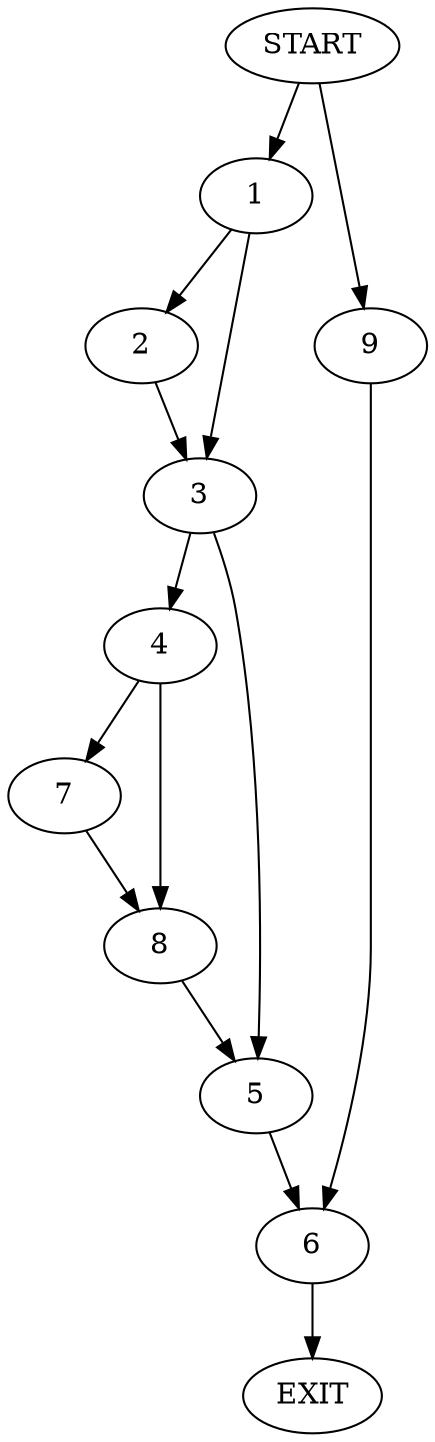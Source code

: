 digraph {
0 [label="START"]
10 [label="EXIT"]
0 -> 1
1 -> 2
1 -> 3
2 -> 3
3 -> 4
3 -> 5
5 -> 6
4 -> 7
4 -> 8
7 -> 8
8 -> 5
6 -> 10
0 -> 9
9 -> 6
}
